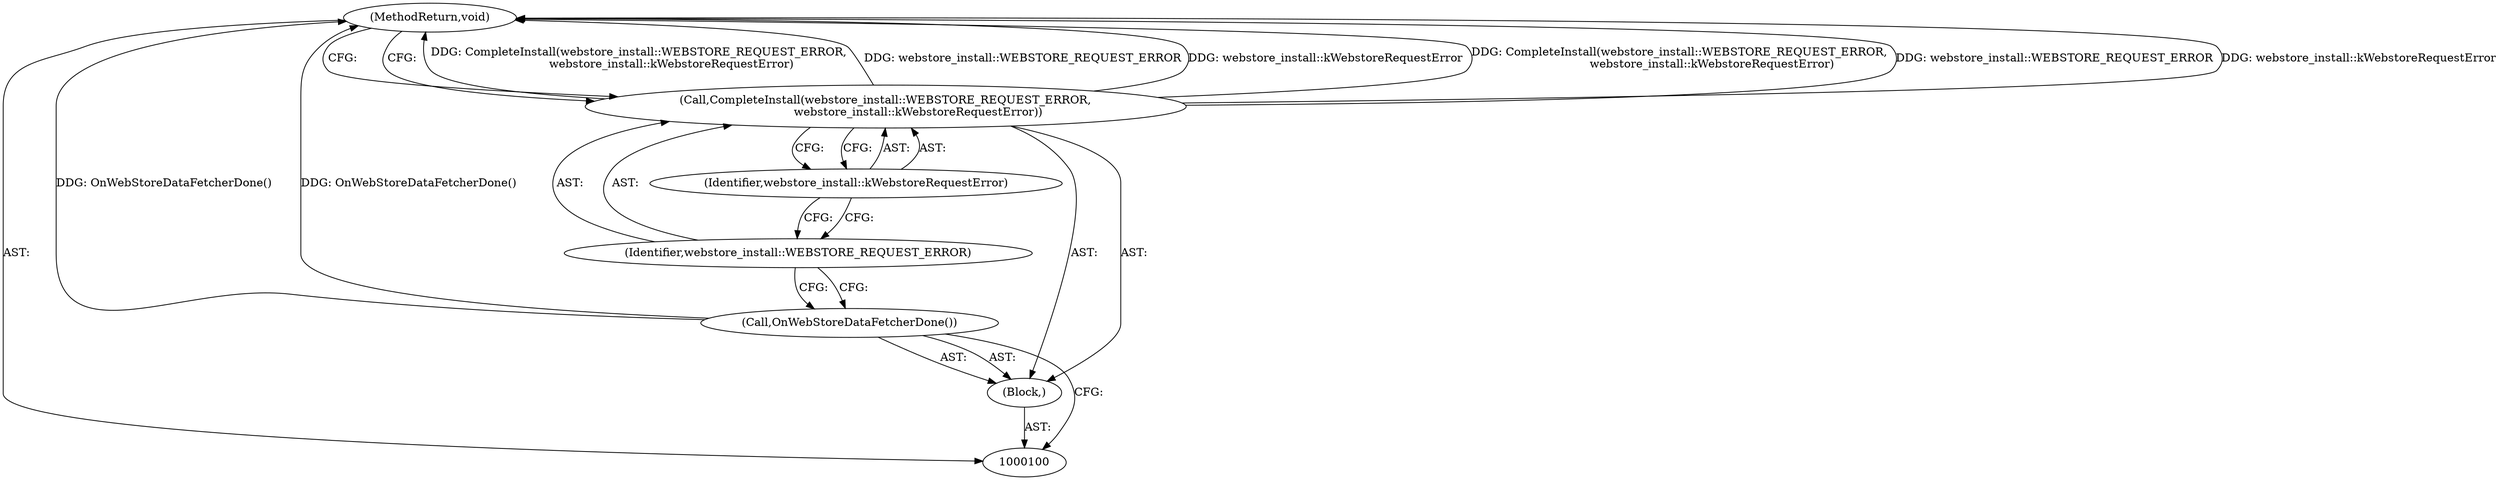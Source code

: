 digraph "0_Chrome_d30a8bd191f17b61938fc87890bffc80049b0774_6" {
"1000106" [label="(MethodReturn,void)"];
"1000101" [label="(Block,)"];
"1000102" [label="(Call,OnWebStoreDataFetcherDone())"];
"1000104" [label="(Identifier,webstore_install::WEBSTORE_REQUEST_ERROR)"];
"1000103" [label="(Call,CompleteInstall(webstore_install::WEBSTORE_REQUEST_ERROR,\n                  webstore_install::kWebstoreRequestError))"];
"1000105" [label="(Identifier,webstore_install::kWebstoreRequestError)"];
"1000106" -> "1000100"  [label="AST: "];
"1000106" -> "1000103"  [label="CFG: "];
"1000103" -> "1000106"  [label="DDG: CompleteInstall(webstore_install::WEBSTORE_REQUEST_ERROR,\n                  webstore_install::kWebstoreRequestError)"];
"1000103" -> "1000106"  [label="DDG: webstore_install::WEBSTORE_REQUEST_ERROR"];
"1000103" -> "1000106"  [label="DDG: webstore_install::kWebstoreRequestError"];
"1000102" -> "1000106"  [label="DDG: OnWebStoreDataFetcherDone()"];
"1000101" -> "1000100"  [label="AST: "];
"1000102" -> "1000101"  [label="AST: "];
"1000103" -> "1000101"  [label="AST: "];
"1000102" -> "1000101"  [label="AST: "];
"1000102" -> "1000100"  [label="CFG: "];
"1000104" -> "1000102"  [label="CFG: "];
"1000102" -> "1000106"  [label="DDG: OnWebStoreDataFetcherDone()"];
"1000104" -> "1000103"  [label="AST: "];
"1000104" -> "1000102"  [label="CFG: "];
"1000105" -> "1000104"  [label="CFG: "];
"1000103" -> "1000101"  [label="AST: "];
"1000103" -> "1000105"  [label="CFG: "];
"1000104" -> "1000103"  [label="AST: "];
"1000105" -> "1000103"  [label="AST: "];
"1000106" -> "1000103"  [label="CFG: "];
"1000103" -> "1000106"  [label="DDG: CompleteInstall(webstore_install::WEBSTORE_REQUEST_ERROR,\n                  webstore_install::kWebstoreRequestError)"];
"1000103" -> "1000106"  [label="DDG: webstore_install::WEBSTORE_REQUEST_ERROR"];
"1000103" -> "1000106"  [label="DDG: webstore_install::kWebstoreRequestError"];
"1000105" -> "1000103"  [label="AST: "];
"1000105" -> "1000104"  [label="CFG: "];
"1000103" -> "1000105"  [label="CFG: "];
}
